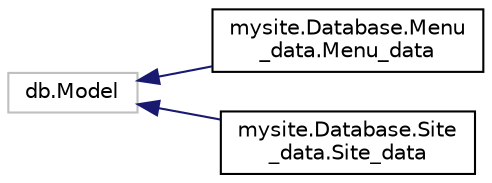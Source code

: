 digraph "Graphical Class Hierarchy"
{
 // LATEX_PDF_SIZE
  edge [fontname="Helvetica",fontsize="10",labelfontname="Helvetica",labelfontsize="10"];
  node [fontname="Helvetica",fontsize="10",shape=record];
  rankdir="LR";
  Node0 [label="db.Model",height=0.2,width=0.4,color="grey75", fillcolor="white", style="filled",tooltip=" "];
  Node0 -> Node1 [dir="back",color="midnightblue",fontsize="10",style="solid",fontname="Helvetica"];
  Node1 [label="mysite.Database.Menu\l_data.Menu_data",height=0.2,width=0.4,color="black", fillcolor="white", style="filled",URL="$classmysite_1_1_database_1_1_menu__data_1_1_menu__data.html",tooltip=" "];
  Node0 -> Node2 [dir="back",color="midnightblue",fontsize="10",style="solid",fontname="Helvetica"];
  Node2 [label="mysite.Database.Site\l_data.Site_data",height=0.2,width=0.4,color="black", fillcolor="white", style="filled",URL="$classmysite_1_1_database_1_1_site__data_1_1_site__data.html",tooltip=" "];
}

